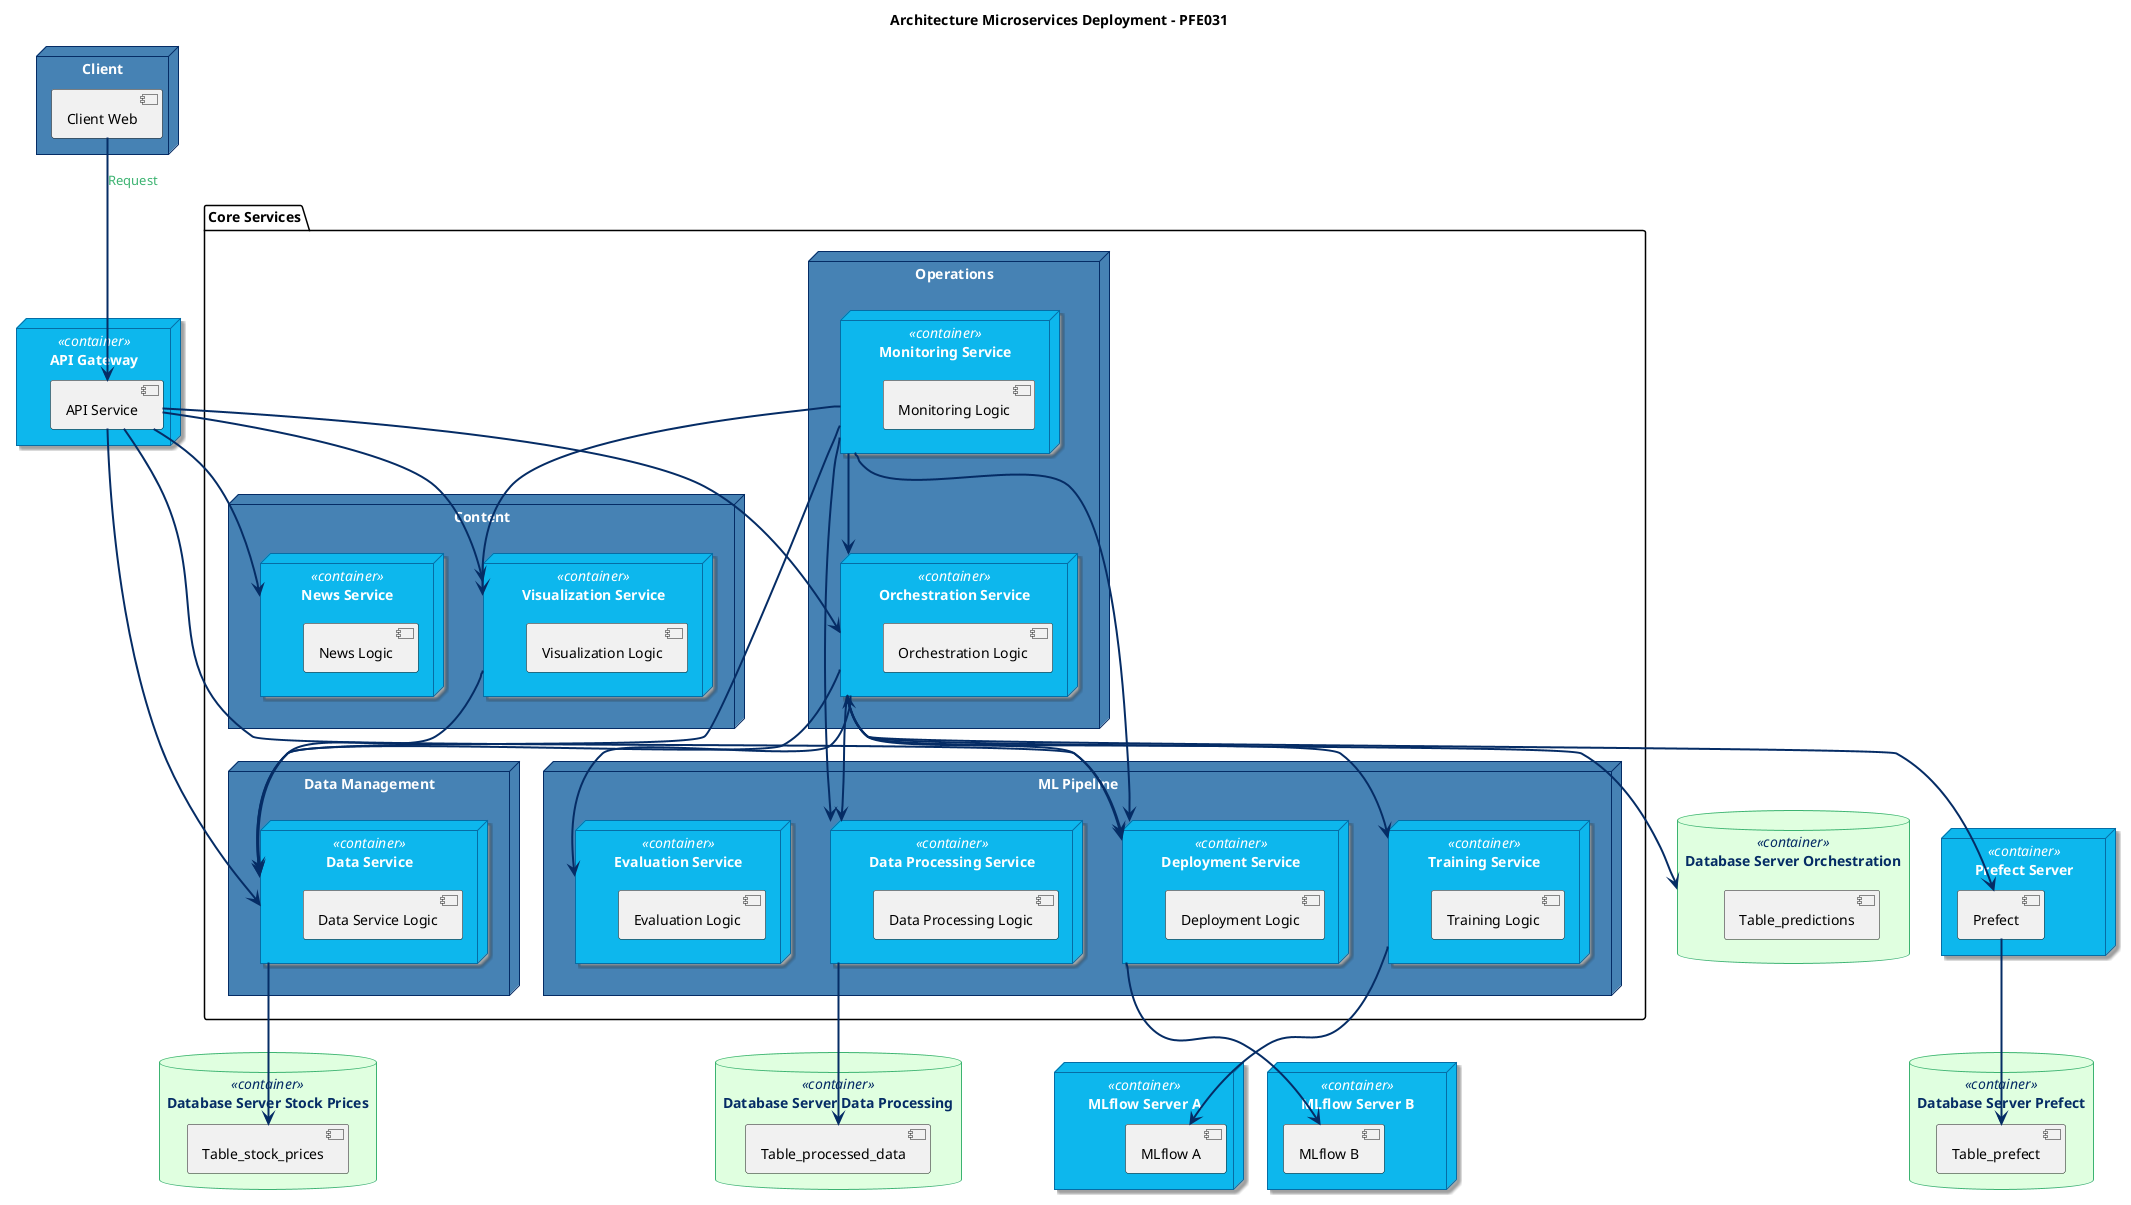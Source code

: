 @startuml Architecture Microservices Deployment

title Architecture Microservices Deployment - PFE031

!define DARKBLUE #052C65
!define LIGHTBLUE #4682B4
!define GREEN #3CB371
!define ORANGE #FFA500
!define GRAY #808080
!define CONTAINER_COLOR #0db7ed
!define CONTAINER_BORDER_COLOR #066da5

skinparam node {
  BorderColor DARKBLUE
  BackgroundColor LIGHTBLUE
  FontColor white
}

skinparam database {
  BorderColor GREEN
  BackgroundColor #E0FFE0
  FontColor DARKBLUE
}

skinparam node<<container>> {
  BackgroundColor CONTAINER_COLOR
  BorderColor CONTAINER_BORDER_COLOR
  StereotypeFontColor white
  FontColor white
  Shadowing true
}

' Define arrow colors
skinparam Arrow {
  Color DARKBLUE
  Thickness 2
}

' Client Layer
node "Client" as client {
  [Client Web] as web
}

' API Gateway Layer
node "API Gateway" as gateway <<container>> {
  [API Service] as api
}

' Core Services - grouped by functionality
package "Core Services" {
  node "Data Management" as dataNode {
    node "Data Service" as data <<container>> {
      [Data Service Logic]
    }
  }
  
  node "ML Pipeline" as mlNode {
    node "Data Processing Service" as dataProcessing <<container>> {
      [Data Processing Logic]
    }
    node "Training Service" as training <<container>> {
      [Training Logic]
    }
    node "Evaluation Service" as evaluation <<container>> {
      [Evaluation Logic]
    }
    node "Deployment Service" as deployment <<container>> {
      [Deployment Logic]
    }
  }
  
  node "Operations" as opsNode {
    node "Orchestration Service" as orchestration <<container>> {
      [Orchestration Logic]
    }
    node "Monitoring Service" as monitoring <<container>> {
      [Monitoring Logic]
    }
  }
  
  node "Content" as contentNode {
    node "News Service" as news <<container>> {
      [News Logic]
    }
    node "Visualization Service" as visualization <<container>> {
    [Visualization Logic]
    }
  }
}

' Data Storage Layer

' Bases de données

' Database Prefect
database "Database Server Prefect" as dbPrefect <<container>> {
  [Table_prefect] as prefectTable
}

' Database Orchestration
database "Database Server Orchestration" as dbOrch <<container>> {
  [Table_predictions] as predTable
}

' Database Stock Prices
database "Database Server Stock Prices" as dbStock <<container>> {
  [Table_stock_prices] as stockTable
}

' Database Data Processing
database "Database Server Data Processing" as dbDataProcessing <<container>> {
  [Table_processed_data] as processedDataTable
}

' MLflow Servers
node "MLflow Server A" as mlflowA <<container>> {
  [MLflow A] as mlflowServiceA
}

node "MLflow Server B" as mlflowB <<container>> {
  [MLflow B] as mlflowServiceB
}

' Prefect Container
node "Prefect Server" as prefectNode <<container>> {
  [Prefect] as prefect
}

' Connections
web --> api : <color:GREEN>Request</color>

api --> orchestration
api --> data
api --> deployment
api --> news

orchestration <--> prefect
orchestration --> data
orchestration --> training
orchestration --> deployment
orchestration --> dataProcessing
orchestration --> evaluation
orchestration --> dbOrch

prefect --> prefectTable

data --> stockTable
training --> mlflowServiceA
deployment --> mlflowServiceB
dataProcessing --> processedDataTable

monitoring --> deployment
monitoring --> orchestration
monitoring --> data
monitoring --> dataProcessing

api --> visualization
monitoring --> visualization
visualization --> data

@enduml
